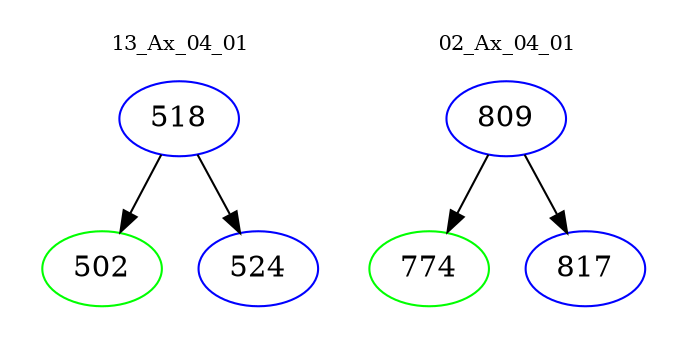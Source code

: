 digraph{
subgraph cluster_0 {
color = white
label = "13_Ax_04_01";
fontsize=10;
T0_518 [label="518", color="blue"]
T0_518 -> T0_502 [color="black"]
T0_502 [label="502", color="green"]
T0_518 -> T0_524 [color="black"]
T0_524 [label="524", color="blue"]
}
subgraph cluster_1 {
color = white
label = "02_Ax_04_01";
fontsize=10;
T1_809 [label="809", color="blue"]
T1_809 -> T1_774 [color="black"]
T1_774 [label="774", color="green"]
T1_809 -> T1_817 [color="black"]
T1_817 [label="817", color="blue"]
}
}
